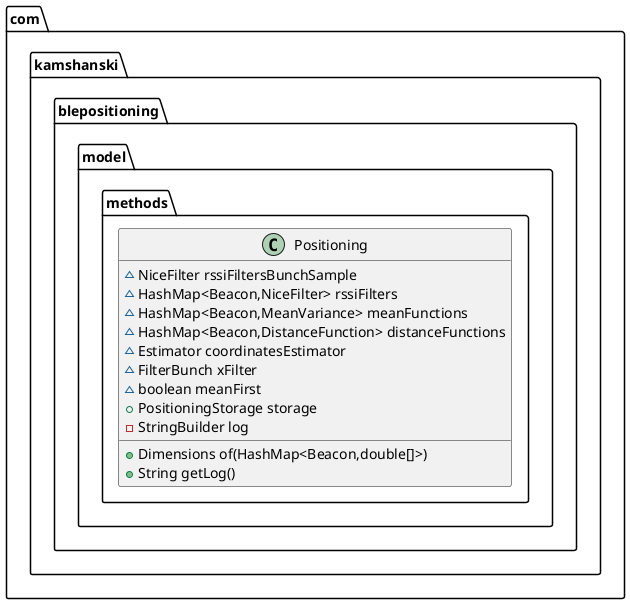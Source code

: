@startuml

class com.kamshanski.blepositioning.model.methods.Positioning {
~ NiceFilter rssiFiltersBunchSample
~ HashMap<Beacon,NiceFilter> rssiFilters
~ HashMap<Beacon,MeanVariance> meanFunctions
~ HashMap<Beacon,DistanceFunction> distanceFunctions
~ Estimator coordinatesEstimator
~ FilterBunch xFilter
~ boolean meanFirst
+ PositioningStorage storage
- StringBuilder log
+ Dimensions of(HashMap<Beacon,double[]>)
+ String getLog()
}

@enduml